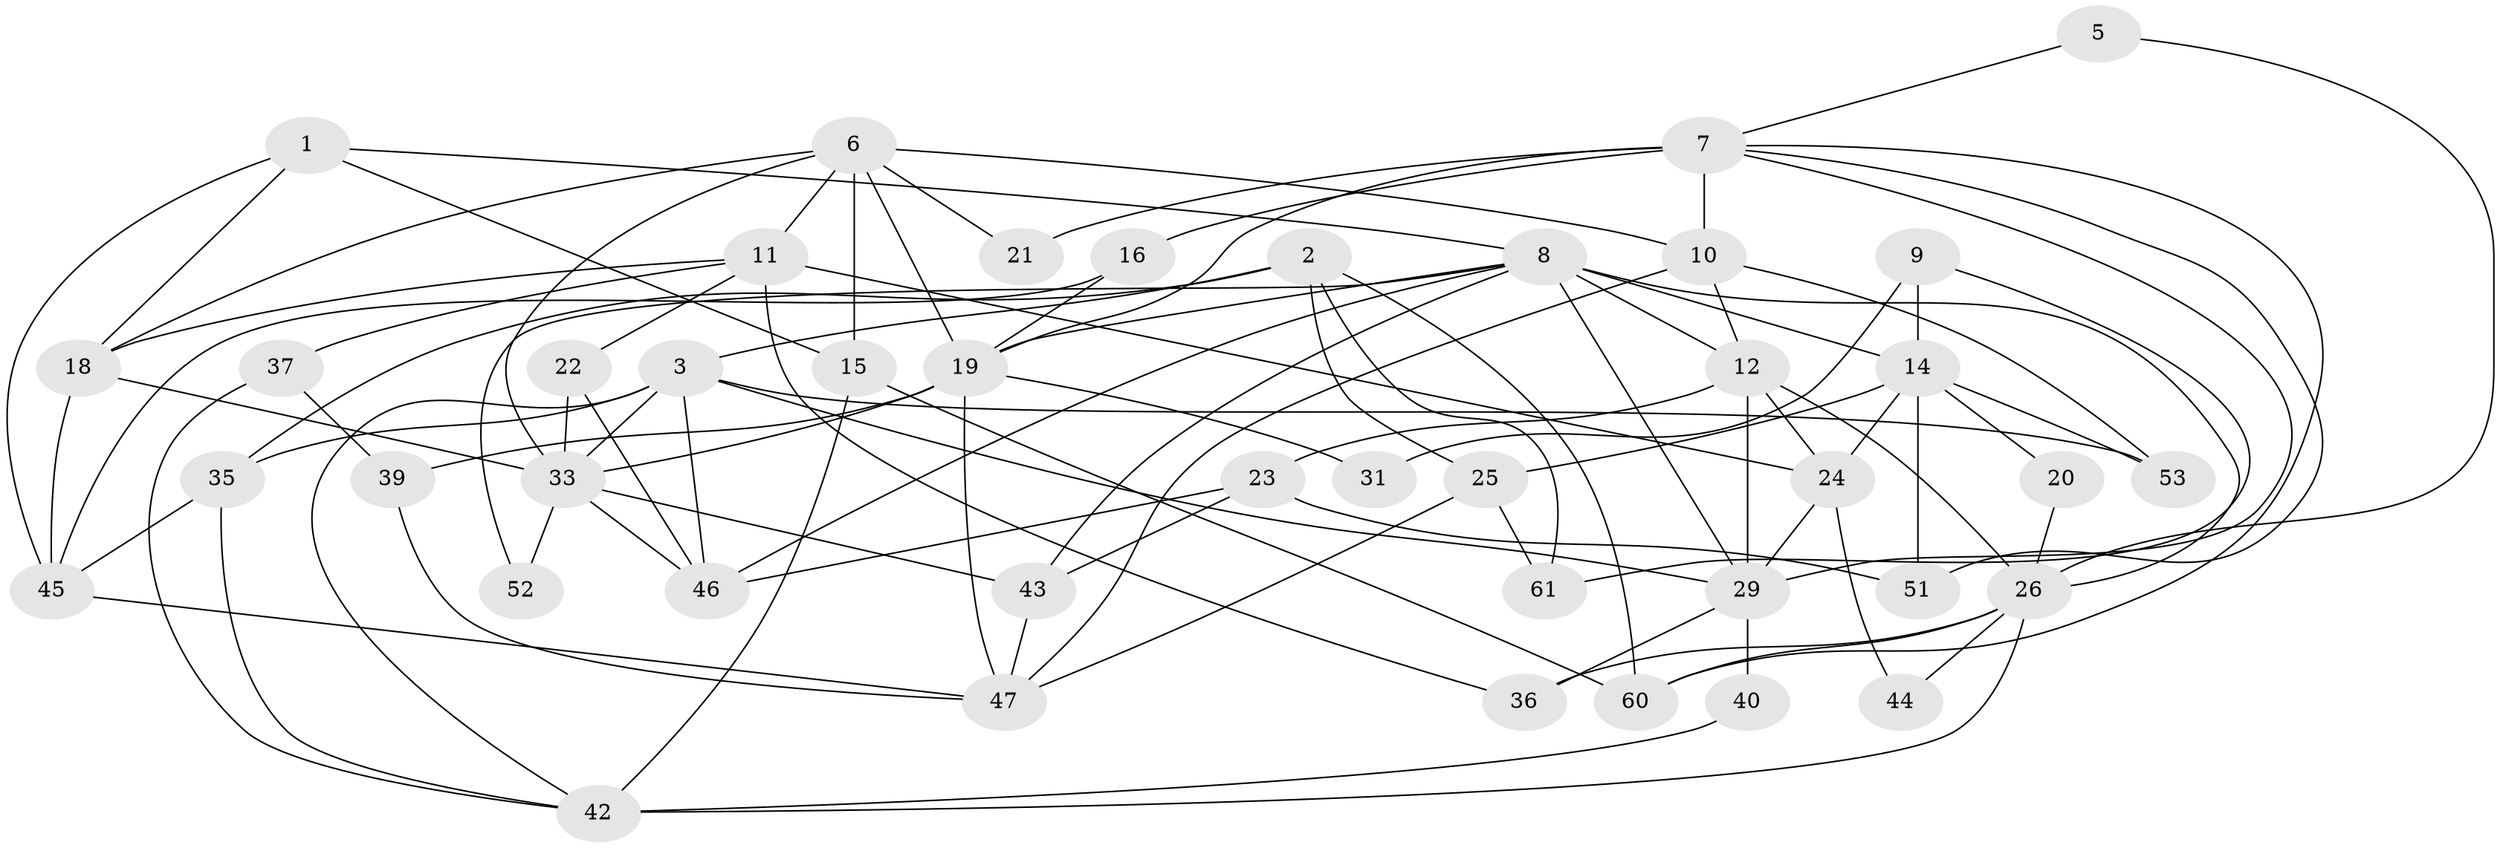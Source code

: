 // Generated by graph-tools (version 1.1) at 2025/52/02/27/25 19:52:05]
// undirected, 42 vertices, 96 edges
graph export_dot {
graph [start="1"]
  node [color=gray90,style=filled];
  1 [super="+4"];
  2 [super="+49"];
  3 [super="+17"];
  5;
  6;
  7 [super="+57"];
  8 [super="+50"];
  9;
  10 [super="+48"];
  11 [super="+13"];
  12 [super="+56"];
  14 [super="+32"];
  15 [super="+28"];
  16;
  18 [super="+59"];
  19 [super="+54"];
  20;
  21;
  22;
  23;
  24 [super="+55"];
  25 [super="+34"];
  26 [super="+27"];
  29 [super="+30"];
  31;
  33 [super="+41"];
  35 [super="+38"];
  36;
  37;
  39;
  40;
  42;
  43;
  44;
  45;
  46;
  47 [super="+58"];
  51;
  52;
  53;
  60;
  61;
  1 -- 8 [weight=2];
  1 -- 45;
  1 -- 15;
  1 -- 18;
  2 -- 3;
  2 -- 60;
  2 -- 61;
  2 -- 35;
  2 -- 25;
  3 -- 42;
  3 -- 53;
  3 -- 46;
  3 -- 33;
  3 -- 35;
  3 -- 29;
  5 -- 26;
  5 -- 7;
  6 -- 33;
  6 -- 11;
  6 -- 15;
  6 -- 19;
  6 -- 21;
  6 -- 10;
  6 -- 18;
  7 -- 21 [weight=2];
  7 -- 29;
  7 -- 51;
  7 -- 16;
  7 -- 19;
  7 -- 10;
  7 -- 60;
  8 -- 19;
  8 -- 52;
  8 -- 14;
  8 -- 26 [weight=2];
  8 -- 43;
  8 -- 12;
  8 -- 46;
  8 -- 29;
  9 -- 61;
  9 -- 14;
  9 -- 31;
  10 -- 12;
  10 -- 53;
  10 -- 47;
  11 -- 22;
  11 -- 36;
  11 -- 37;
  11 -- 24 [weight=2];
  11 -- 18;
  12 -- 24;
  12 -- 23;
  12 -- 29 [weight=2];
  12 -- 26 [weight=2];
  14 -- 53;
  14 -- 51;
  14 -- 20;
  14 -- 25;
  14 -- 24;
  15 -- 42;
  15 -- 60;
  16 -- 19;
  16 -- 45;
  18 -- 45;
  18 -- 33;
  19 -- 31;
  19 -- 47;
  19 -- 33;
  19 -- 39;
  20 -- 26;
  22 -- 46;
  22 -- 33;
  23 -- 46;
  23 -- 43;
  23 -- 51;
  24 -- 44;
  24 -- 29;
  25 -- 61;
  25 -- 47;
  26 -- 44;
  26 -- 60;
  26 -- 36;
  26 -- 42;
  29 -- 36;
  29 -- 40;
  33 -- 52;
  33 -- 43;
  33 -- 46;
  35 -- 45;
  35 -- 42;
  37 -- 42;
  37 -- 39;
  39 -- 47;
  40 -- 42;
  43 -- 47;
  45 -- 47;
}
